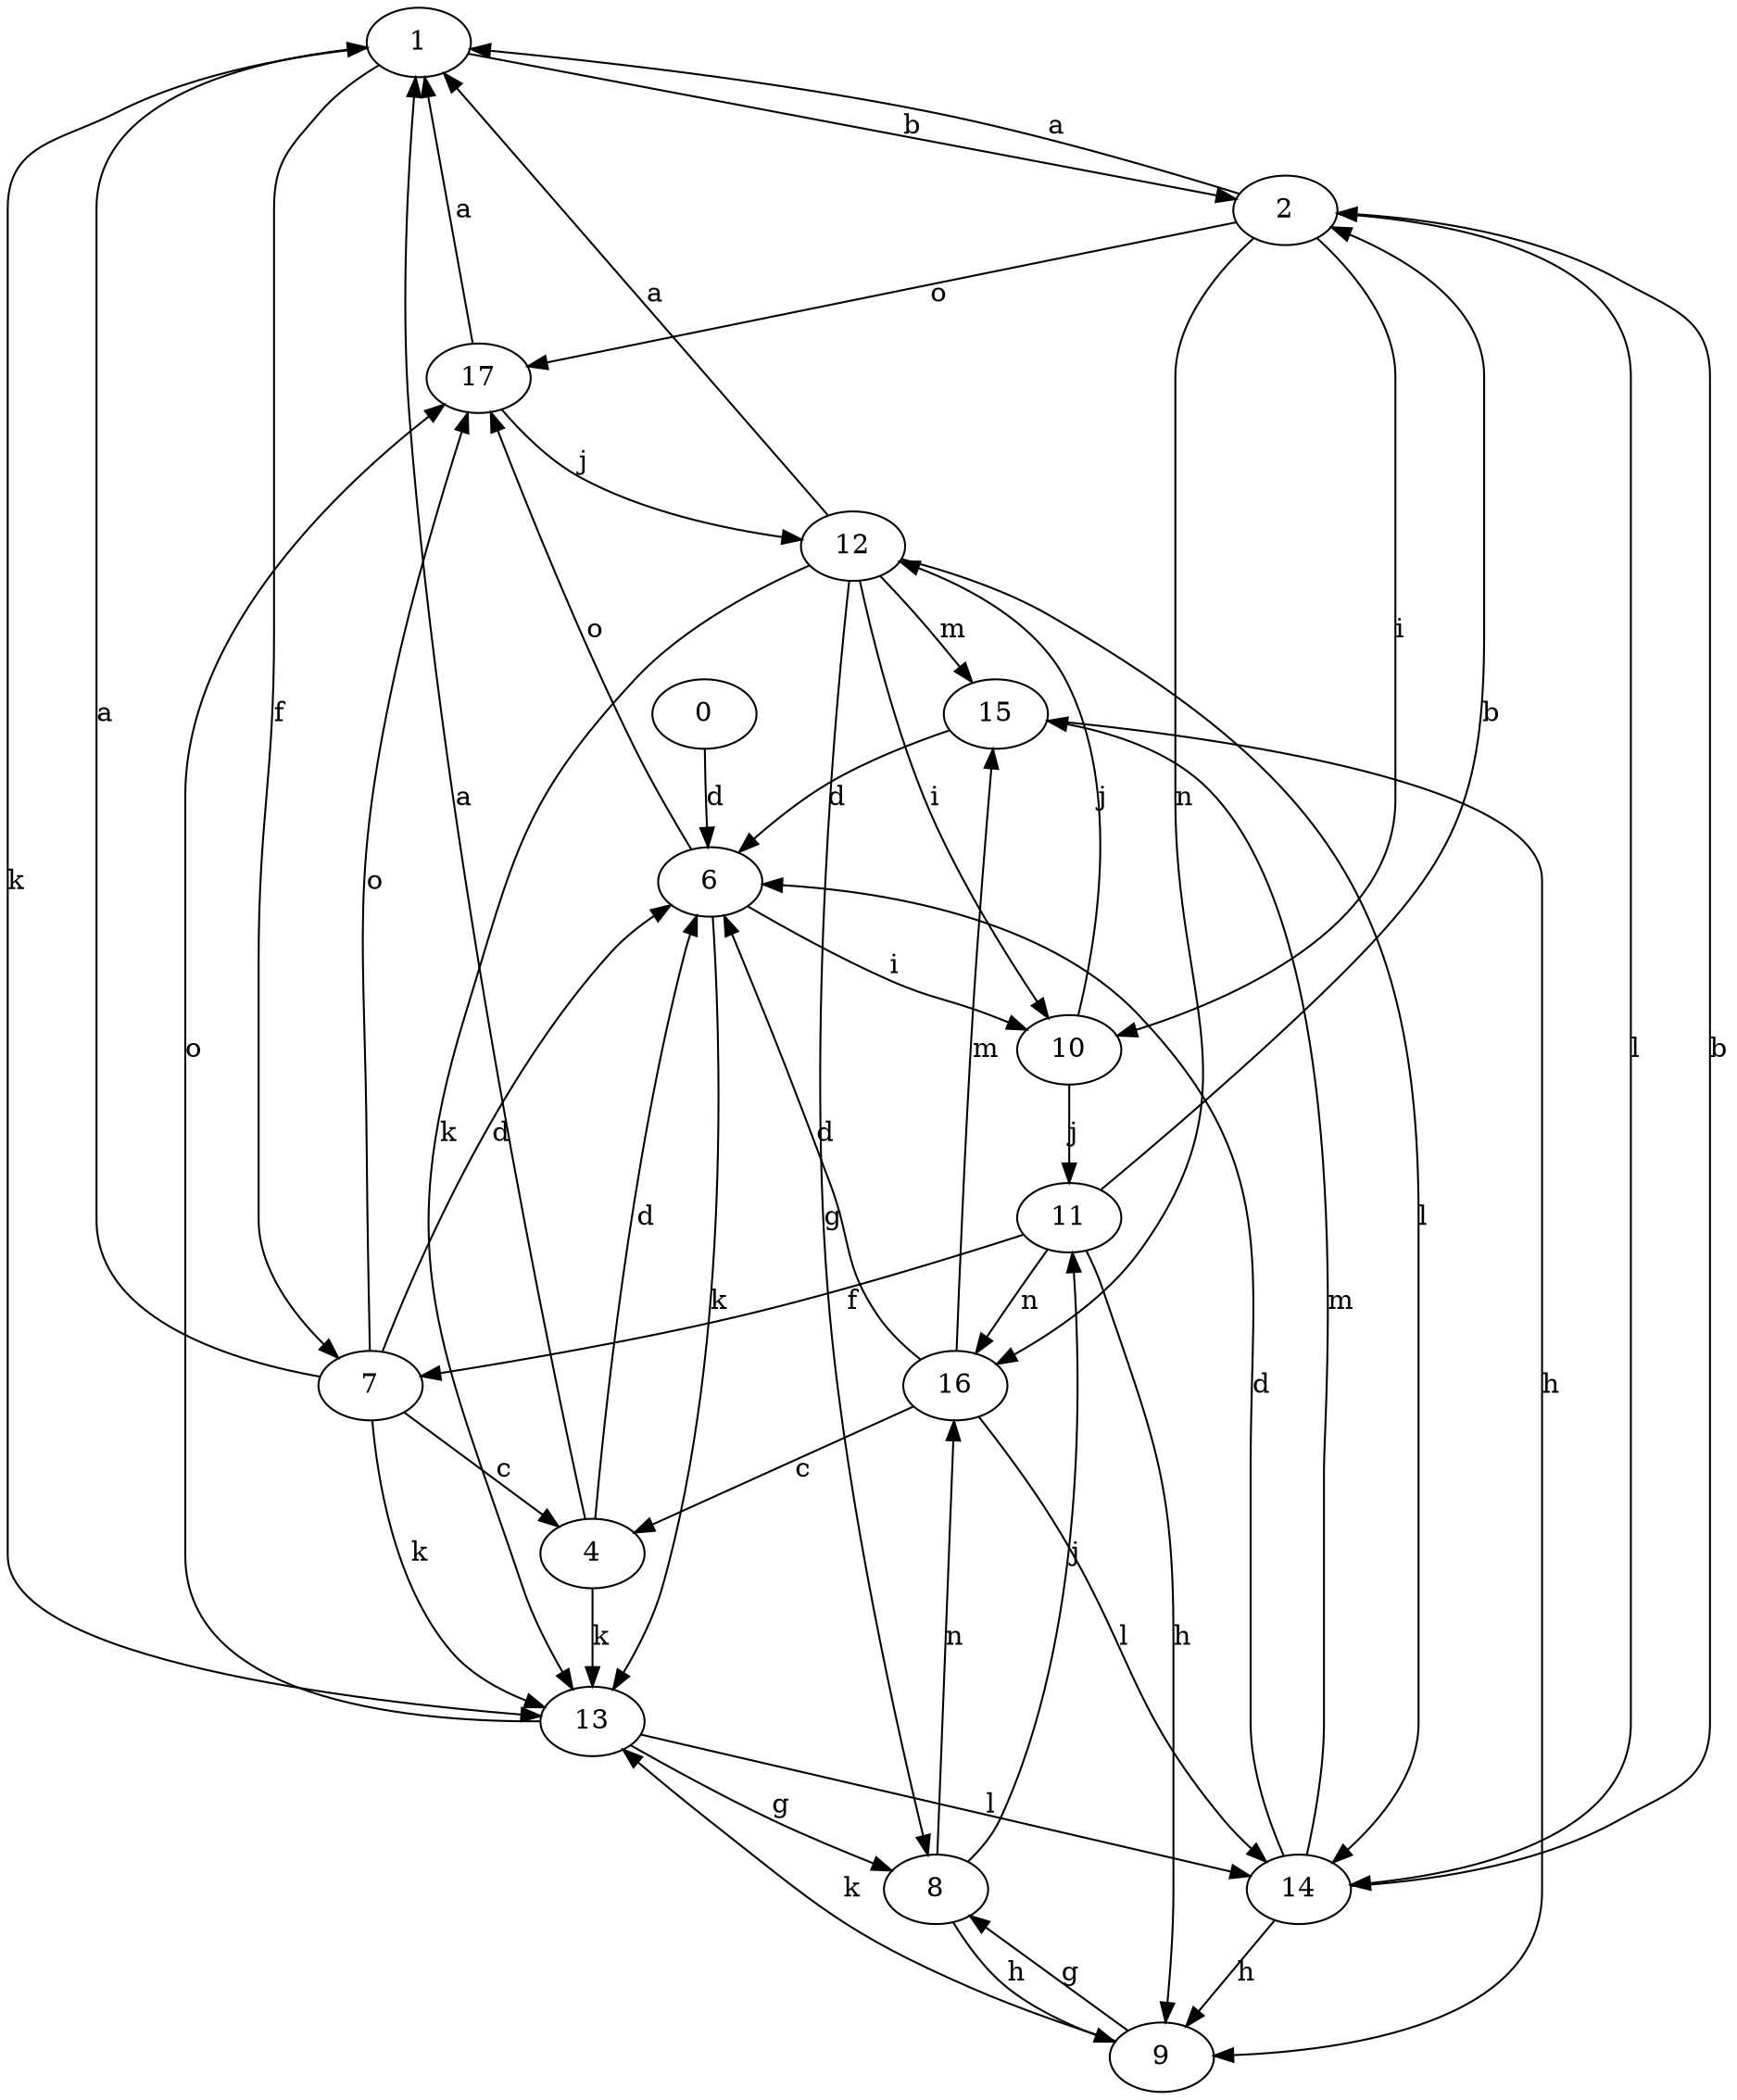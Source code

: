 strict digraph  {
1;
2;
4;
6;
7;
8;
9;
10;
11;
0;
12;
13;
14;
15;
16;
17;
1 -> 2  [label=b];
1 -> 7  [label=f];
1 -> 13  [label=k];
2 -> 1  [label=a];
2 -> 10  [label=i];
2 -> 14  [label=l];
2 -> 16  [label=n];
2 -> 17  [label=o];
4 -> 1  [label=a];
4 -> 6  [label=d];
4 -> 13  [label=k];
6 -> 10  [label=i];
6 -> 13  [label=k];
6 -> 17  [label=o];
7 -> 1  [label=a];
7 -> 4  [label=c];
7 -> 6  [label=d];
7 -> 13  [label=k];
7 -> 17  [label=o];
8 -> 9  [label=h];
8 -> 11  [label=j];
8 -> 16  [label=n];
9 -> 8  [label=g];
9 -> 13  [label=k];
10 -> 11  [label=j];
10 -> 12  [label=j];
11 -> 2  [label=b];
11 -> 7  [label=f];
11 -> 9  [label=h];
11 -> 16  [label=n];
0 -> 6  [label=d];
12 -> 1  [label=a];
12 -> 8  [label=g];
12 -> 10  [label=i];
12 -> 13  [label=k];
12 -> 14  [label=l];
12 -> 15  [label=m];
13 -> 8  [label=g];
13 -> 14  [label=l];
13 -> 17  [label=o];
14 -> 2  [label=b];
14 -> 6  [label=d];
14 -> 9  [label=h];
14 -> 15  [label=m];
15 -> 6  [label=d];
15 -> 9  [label=h];
16 -> 4  [label=c];
16 -> 6  [label=d];
16 -> 14  [label=l];
16 -> 15  [label=m];
17 -> 1  [label=a];
17 -> 12  [label=j];
}

